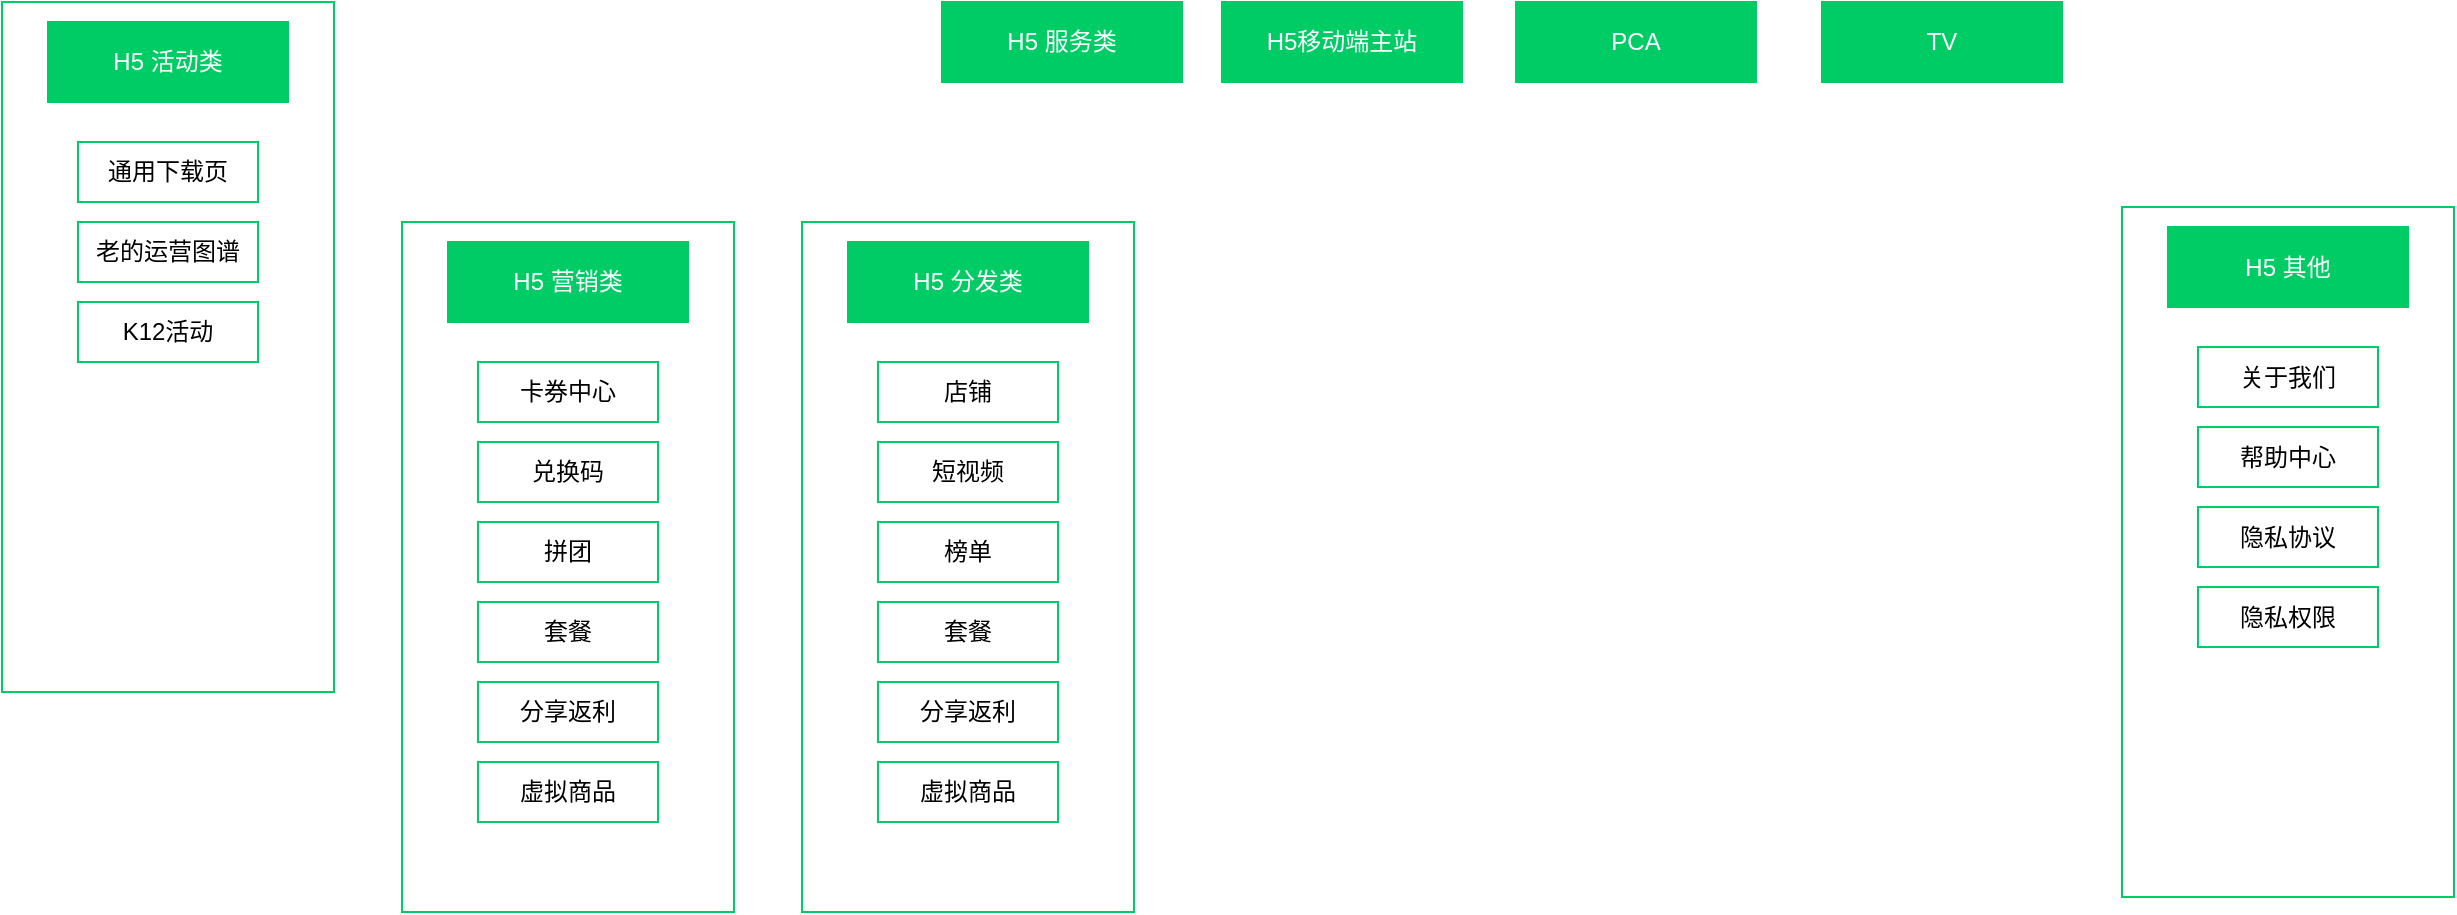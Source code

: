 <mxfile version="13.8.2" type="github">
  <diagram id="gfnUJu7TLGORwSLl_J-d" name="Page-1">
    <mxGraphModel dx="1062" dy="751" grid="1" gridSize="10" guides="1" tooltips="1" connect="1" arrows="1" fold="1" page="1" pageScale="1" pageWidth="827" pageHeight="1169" math="0" shadow="0">
      <root>
        <mxCell id="0" />
        <mxCell id="1" parent="0" />
        <mxCell id="xJqPMLtHzBKI9CbUthfr-3" value="&lt;font color=&quot;#ffffff&quot;&gt;H5 服务类&lt;/font&gt;" style="rounded=0;whiteSpace=wrap;html=1;strokeColor=#00CC66;fillColor=#00CC66;" vertex="1" parent="1">
          <mxGeometry x="540" y="80" width="120" height="40" as="geometry" />
        </mxCell>
        <mxCell id="xJqPMLtHzBKI9CbUthfr-4" value="&lt;font color=&quot;#ffffff&quot;&gt;H5移动端主站&lt;/font&gt;" style="rounded=0;whiteSpace=wrap;html=1;strokeColor=#00CC66;fillColor=#00CC66;" vertex="1" parent="1">
          <mxGeometry x="680" y="80" width="120" height="40" as="geometry" />
        </mxCell>
        <mxCell id="xJqPMLtHzBKI9CbUthfr-5" value="&lt;font color=&quot;#ffffff&quot;&gt;PCA&lt;/font&gt;" style="rounded=0;whiteSpace=wrap;html=1;strokeColor=#00CC66;fillColor=#00CC66;" vertex="1" parent="1">
          <mxGeometry x="827" y="80" width="120" height="40" as="geometry" />
        </mxCell>
        <mxCell id="xJqPMLtHzBKI9CbUthfr-6" value="&lt;font color=&quot;#ffffff&quot;&gt;TV&lt;/font&gt;" style="rounded=0;whiteSpace=wrap;html=1;strokeColor=#00CC66;fillColor=#00CC66;" vertex="1" parent="1">
          <mxGeometry x="980" y="80" width="120" height="40" as="geometry" />
        </mxCell>
        <mxCell id="xJqPMLtHzBKI9CbUthfr-11" value="" style="rounded=0;whiteSpace=wrap;html=1;strokeColor=#00CC66;fillColor=#FFFFFF;" vertex="1" parent="1">
          <mxGeometry x="70" y="80" width="166" height="345" as="geometry" />
        </mxCell>
        <mxCell id="KTYjkmk88nUUxBB73JGT-1" value="&lt;font color=&quot;#ffffff&quot;&gt;H5 活动类&lt;/font&gt;" style="rounded=0;whiteSpace=wrap;html=1;strokeColor=#00CC66;fillColor=#00CC66;" parent="1" vertex="1">
          <mxGeometry x="93" y="90" width="120" height="40" as="geometry" />
        </mxCell>
        <mxCell id="xJqPMLtHzBKI9CbUthfr-7" value="通用下载页" style="rounded=0;whiteSpace=wrap;html=1;strokeColor=#00CC66;fillColor=#FFFFFF;" vertex="1" parent="1">
          <mxGeometry x="108" y="150" width="90" height="30" as="geometry" />
        </mxCell>
        <mxCell id="xJqPMLtHzBKI9CbUthfr-8" value="老的运营图谱" style="rounded=0;whiteSpace=wrap;html=1;strokeColor=#00CC66;fillColor=#FFFFFF;" vertex="1" parent="1">
          <mxGeometry x="108" y="190" width="90" height="30" as="geometry" />
        </mxCell>
        <mxCell id="xJqPMLtHzBKI9CbUthfr-9" value="K12活动" style="rounded=0;whiteSpace=wrap;html=1;strokeColor=#00CC66;fillColor=#FFFFFF;" vertex="1" parent="1">
          <mxGeometry x="108" y="230" width="90" height="30" as="geometry" />
        </mxCell>
        <mxCell id="xJqPMLtHzBKI9CbUthfr-13" value="" style="rounded=0;whiteSpace=wrap;html=1;strokeColor=#00CC66;fillColor=#FFFFFF;" vertex="1" parent="1">
          <mxGeometry x="270" y="190" width="166" height="345" as="geometry" />
        </mxCell>
        <mxCell id="xJqPMLtHzBKI9CbUthfr-14" value="&lt;span style=&quot;color: rgb(255 , 255 , 255)&quot;&gt;H5 营销类&lt;/span&gt;" style="rounded=0;whiteSpace=wrap;html=1;strokeColor=#00CC66;fillColor=#00CC66;" vertex="1" parent="1">
          <mxGeometry x="293" y="200" width="120" height="40" as="geometry" />
        </mxCell>
        <mxCell id="xJqPMLtHzBKI9CbUthfr-15" value="卡券中心" style="rounded=0;whiteSpace=wrap;html=1;strokeColor=#00CC66;fillColor=#FFFFFF;" vertex="1" parent="1">
          <mxGeometry x="308" y="260" width="90" height="30" as="geometry" />
        </mxCell>
        <mxCell id="xJqPMLtHzBKI9CbUthfr-16" value="兑换码" style="rounded=0;whiteSpace=wrap;html=1;strokeColor=#00CC66;fillColor=#FFFFFF;" vertex="1" parent="1">
          <mxGeometry x="308" y="300" width="90" height="30" as="geometry" />
        </mxCell>
        <mxCell id="xJqPMLtHzBKI9CbUthfr-17" value="拼团" style="rounded=0;whiteSpace=wrap;html=1;strokeColor=#00CC66;fillColor=#FFFFFF;" vertex="1" parent="1">
          <mxGeometry x="308" y="340" width="90" height="30" as="geometry" />
        </mxCell>
        <mxCell id="xJqPMLtHzBKI9CbUthfr-18" value="套餐" style="rounded=0;whiteSpace=wrap;html=1;strokeColor=#00CC66;fillColor=#FFFFFF;" vertex="1" parent="1">
          <mxGeometry x="308" y="380" width="90" height="30" as="geometry" />
        </mxCell>
        <mxCell id="xJqPMLtHzBKI9CbUthfr-19" value="分享返利" style="rounded=0;whiteSpace=wrap;html=1;strokeColor=#00CC66;fillColor=#FFFFFF;" vertex="1" parent="1">
          <mxGeometry x="308" y="420" width="90" height="30" as="geometry" />
        </mxCell>
        <mxCell id="xJqPMLtHzBKI9CbUthfr-20" value="虚拟商品" style="rounded=0;whiteSpace=wrap;html=1;strokeColor=#00CC66;fillColor=#FFFFFF;" vertex="1" parent="1">
          <mxGeometry x="308" y="460" width="90" height="30" as="geometry" />
        </mxCell>
        <mxCell id="xJqPMLtHzBKI9CbUthfr-28" value="" style="rounded=0;whiteSpace=wrap;html=1;strokeColor=#00CC66;fillColor=#FFFFFF;" vertex="1" parent="1">
          <mxGeometry x="470" y="190" width="166" height="345" as="geometry" />
        </mxCell>
        <mxCell id="xJqPMLtHzBKI9CbUthfr-29" value="&lt;span style=&quot;color: rgb(255 , 255 , 255)&quot;&gt;H5 分发类&lt;/span&gt;" style="rounded=0;whiteSpace=wrap;html=1;strokeColor=#00CC66;fillColor=#00CC66;" vertex="1" parent="1">
          <mxGeometry x="493" y="200" width="120" height="40" as="geometry" />
        </mxCell>
        <mxCell id="xJqPMLtHzBKI9CbUthfr-30" value="店铺" style="rounded=0;whiteSpace=wrap;html=1;strokeColor=#00CC66;fillColor=#FFFFFF;" vertex="1" parent="1">
          <mxGeometry x="508" y="260" width="90" height="30" as="geometry" />
        </mxCell>
        <mxCell id="xJqPMLtHzBKI9CbUthfr-31" value="短视频" style="rounded=0;whiteSpace=wrap;html=1;strokeColor=#00CC66;fillColor=#FFFFFF;" vertex="1" parent="1">
          <mxGeometry x="508" y="300" width="90" height="30" as="geometry" />
        </mxCell>
        <mxCell id="xJqPMLtHzBKI9CbUthfr-32" value="榜单" style="rounded=0;whiteSpace=wrap;html=1;strokeColor=#00CC66;fillColor=#FFFFFF;" vertex="1" parent="1">
          <mxGeometry x="508" y="340" width="90" height="30" as="geometry" />
        </mxCell>
        <mxCell id="xJqPMLtHzBKI9CbUthfr-33" value="套餐" style="rounded=0;whiteSpace=wrap;html=1;strokeColor=#00CC66;fillColor=#FFFFFF;" vertex="1" parent="1">
          <mxGeometry x="508" y="380" width="90" height="30" as="geometry" />
        </mxCell>
        <mxCell id="xJqPMLtHzBKI9CbUthfr-34" value="分享返利" style="rounded=0;whiteSpace=wrap;html=1;strokeColor=#00CC66;fillColor=#FFFFFF;" vertex="1" parent="1">
          <mxGeometry x="508" y="420" width="90" height="30" as="geometry" />
        </mxCell>
        <mxCell id="xJqPMLtHzBKI9CbUthfr-35" value="虚拟商品" style="rounded=0;whiteSpace=wrap;html=1;strokeColor=#00CC66;fillColor=#FFFFFF;" vertex="1" parent="1">
          <mxGeometry x="508" y="460" width="90" height="30" as="geometry" />
        </mxCell>
        <mxCell id="xJqPMLtHzBKI9CbUthfr-36" value="" style="rounded=0;whiteSpace=wrap;html=1;strokeColor=#00CC66;fillColor=#FFFFFF;" vertex="1" parent="1">
          <mxGeometry x="1130" y="182.5" width="166" height="345" as="geometry" />
        </mxCell>
        <mxCell id="xJqPMLtHzBKI9CbUthfr-37" value="&lt;span style=&quot;color: rgb(255 , 255 , 255)&quot;&gt;H5 其他&lt;/span&gt;" style="rounded=0;whiteSpace=wrap;html=1;strokeColor=#00CC66;fillColor=#00CC66;" vertex="1" parent="1">
          <mxGeometry x="1153" y="192.5" width="120" height="40" as="geometry" />
        </mxCell>
        <mxCell id="xJqPMLtHzBKI9CbUthfr-38" value="关于我们" style="rounded=0;whiteSpace=wrap;html=1;strokeColor=#00CC66;fillColor=#FFFFFF;" vertex="1" parent="1">
          <mxGeometry x="1168" y="252.5" width="90" height="30" as="geometry" />
        </mxCell>
        <mxCell id="xJqPMLtHzBKI9CbUthfr-39" value="帮助中心" style="rounded=0;whiteSpace=wrap;html=1;strokeColor=#00CC66;fillColor=#FFFFFF;" vertex="1" parent="1">
          <mxGeometry x="1168" y="292.5" width="90" height="30" as="geometry" />
        </mxCell>
        <mxCell id="xJqPMLtHzBKI9CbUthfr-40" value="隐私协议" style="rounded=0;whiteSpace=wrap;html=1;strokeColor=#00CC66;fillColor=#FFFFFF;" vertex="1" parent="1">
          <mxGeometry x="1168" y="332.5" width="90" height="30" as="geometry" />
        </mxCell>
        <mxCell id="xJqPMLtHzBKI9CbUthfr-41" value="隐私权限" style="rounded=0;whiteSpace=wrap;html=1;strokeColor=#00CC66;fillColor=#FFFFFF;" vertex="1" parent="1">
          <mxGeometry x="1168" y="372.5" width="90" height="30" as="geometry" />
        </mxCell>
      </root>
    </mxGraphModel>
  </diagram>
</mxfile>
